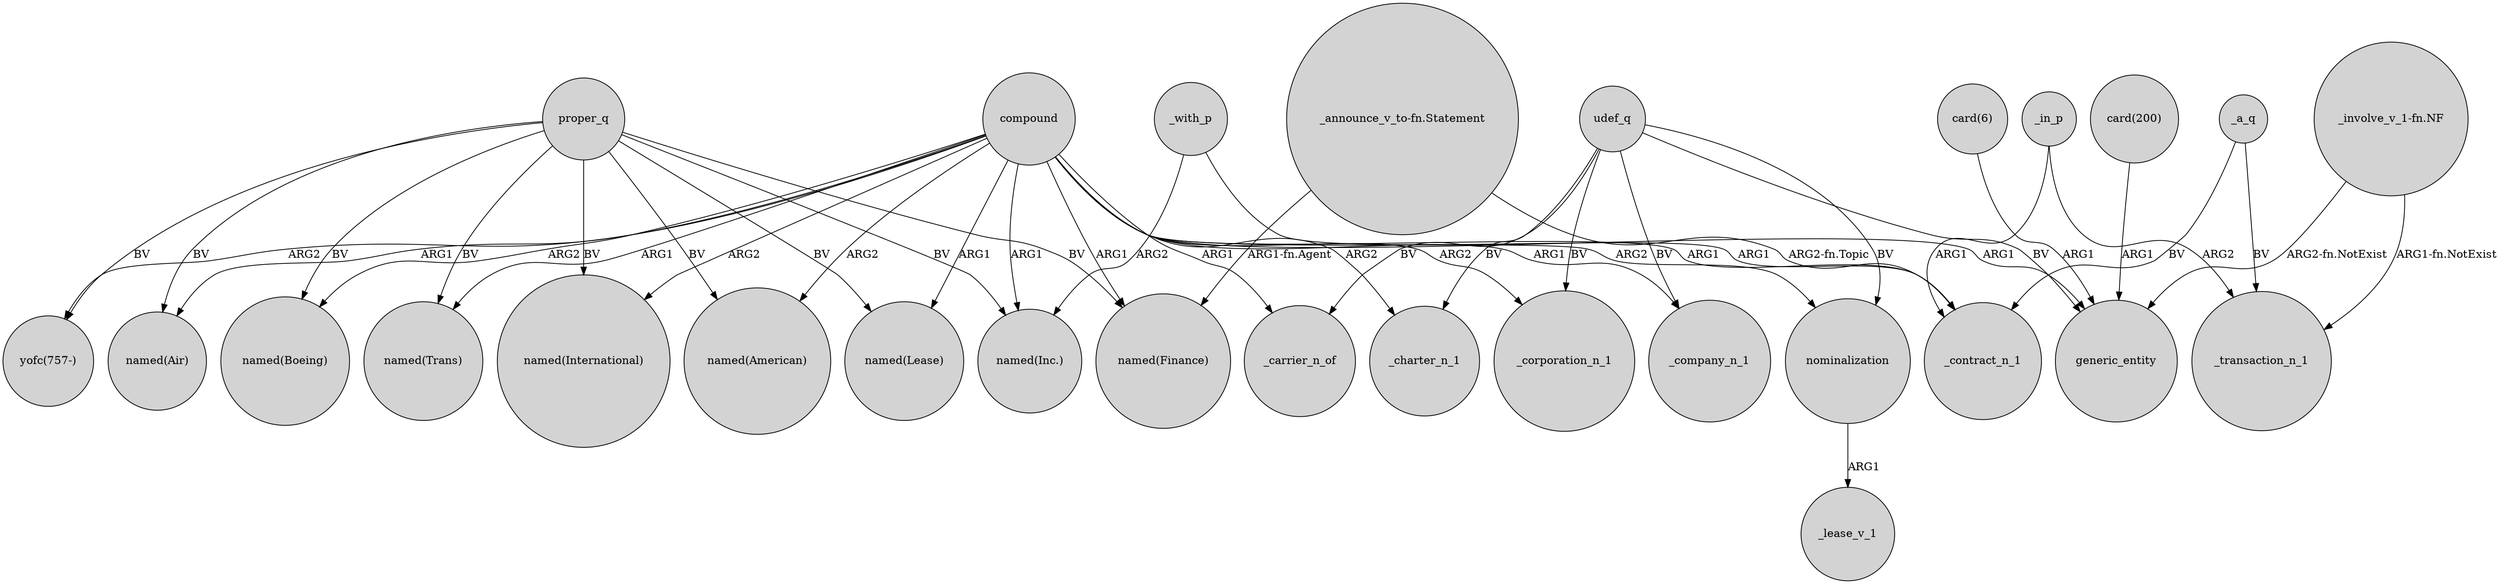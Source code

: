 digraph {
	node [shape=circle style=filled]
	proper_q -> "named(Inc.)" [label=BV]
	compound -> generic_entity [label=ARG1]
	udef_q -> generic_entity [label=BV]
	proper_q -> "named(American)" [label=BV]
	compound -> "named(Lease)" [label=ARG1]
	proper_q -> "named(Air)" [label=BV]
	compound -> _corporation_n_1 [label=ARG2]
	"_involve_v_1-fn.NF" -> generic_entity [label="ARG2-fn.NotExist"]
	compound -> _charter_n_1 [label=ARG2]
	compound -> _company_n_1 [label=ARG1]
	proper_q -> "named(Boeing)" [label=BV]
	compound -> nominalization [label=ARG2]
	proper_q -> "named(Trans)" [label=BV]
	"_announce_v_to-fn.Statement" -> _contract_n_1 [label="ARG2-fn.Topic"]
	_a_q -> _contract_n_1 [label=BV]
	compound -> _contract_n_1 [label=ARG1]
	compound -> _carrier_n_of [label=ARG1]
	udef_q -> _charter_n_1 [label=BV]
	compound -> "named(American)" [label=ARG2]
	_in_p -> _transaction_n_1 [label=ARG2]
	_a_q -> _transaction_n_1 [label=BV]
	"card(6)" -> generic_entity [label=ARG1]
	udef_q -> _corporation_n_1 [label=BV]
	compound -> "named(Finance)" [label=ARG1]
	compound -> "named(Air)" [label=ARG1]
	proper_q -> "named(Finance)" [label=BV]
	proper_q -> "yofc(757-)" [label=BV]
	proper_q -> "named(Lease)" [label=BV]
	"card(200)" -> generic_entity [label=ARG1]
	compound -> "named(International)" [label=ARG2]
	udef_q -> nominalization [label=BV]
	"_involve_v_1-fn.NF" -> _transaction_n_1 [label="ARG1-fn.NotExist"]
	_with_p -> _contract_n_1 [label=ARG1]
	compound -> "yofc(757-)" [label=ARG2]
	udef_q -> _carrier_n_of [label=BV]
	_in_p -> _contract_n_1 [label=ARG1]
	compound -> "named(Trans)" [label=ARG1]
	compound -> "named(Boeing)" [label=ARG2]
	nominalization -> _lease_v_1 [label=ARG1]
	_with_p -> "named(Inc.)" [label=ARG2]
	"_announce_v_to-fn.Statement" -> "named(Finance)" [label="ARG1-fn.Agent"]
	udef_q -> _company_n_1 [label=BV]
	compound -> "named(Inc.)" [label=ARG1]
	proper_q -> "named(International)" [label=BV]
}
